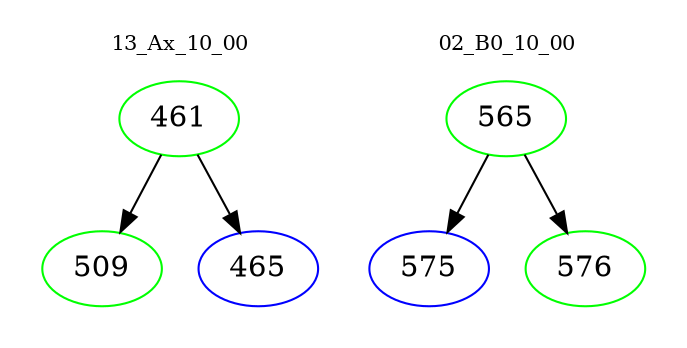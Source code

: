 digraph{
subgraph cluster_0 {
color = white
label = "13_Ax_10_00";
fontsize=10;
T0_461 [label="461", color="green"]
T0_461 -> T0_509 [color="black"]
T0_509 [label="509", color="green"]
T0_461 -> T0_465 [color="black"]
T0_465 [label="465", color="blue"]
}
subgraph cluster_1 {
color = white
label = "02_B0_10_00";
fontsize=10;
T1_565 [label="565", color="green"]
T1_565 -> T1_575 [color="black"]
T1_575 [label="575", color="blue"]
T1_565 -> T1_576 [color="black"]
T1_576 [label="576", color="green"]
}
}
